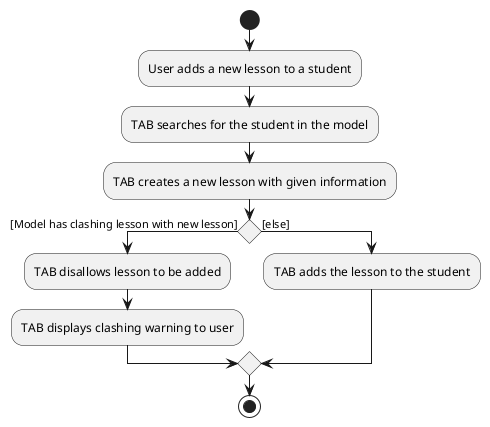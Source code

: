 @startuml

start
:User adds a new lesson to a student;

:TAB searches for the student in the model;

:TAB creates a new lesson with given information;

if () then ([Model has clashing lesson with new lesson])
  :TAB disallows lesson to be added;
  :TAB displays clashing warning to user;
else ([else])
  :TAB adds the lesson to the student;
endif

stop

@enduml
